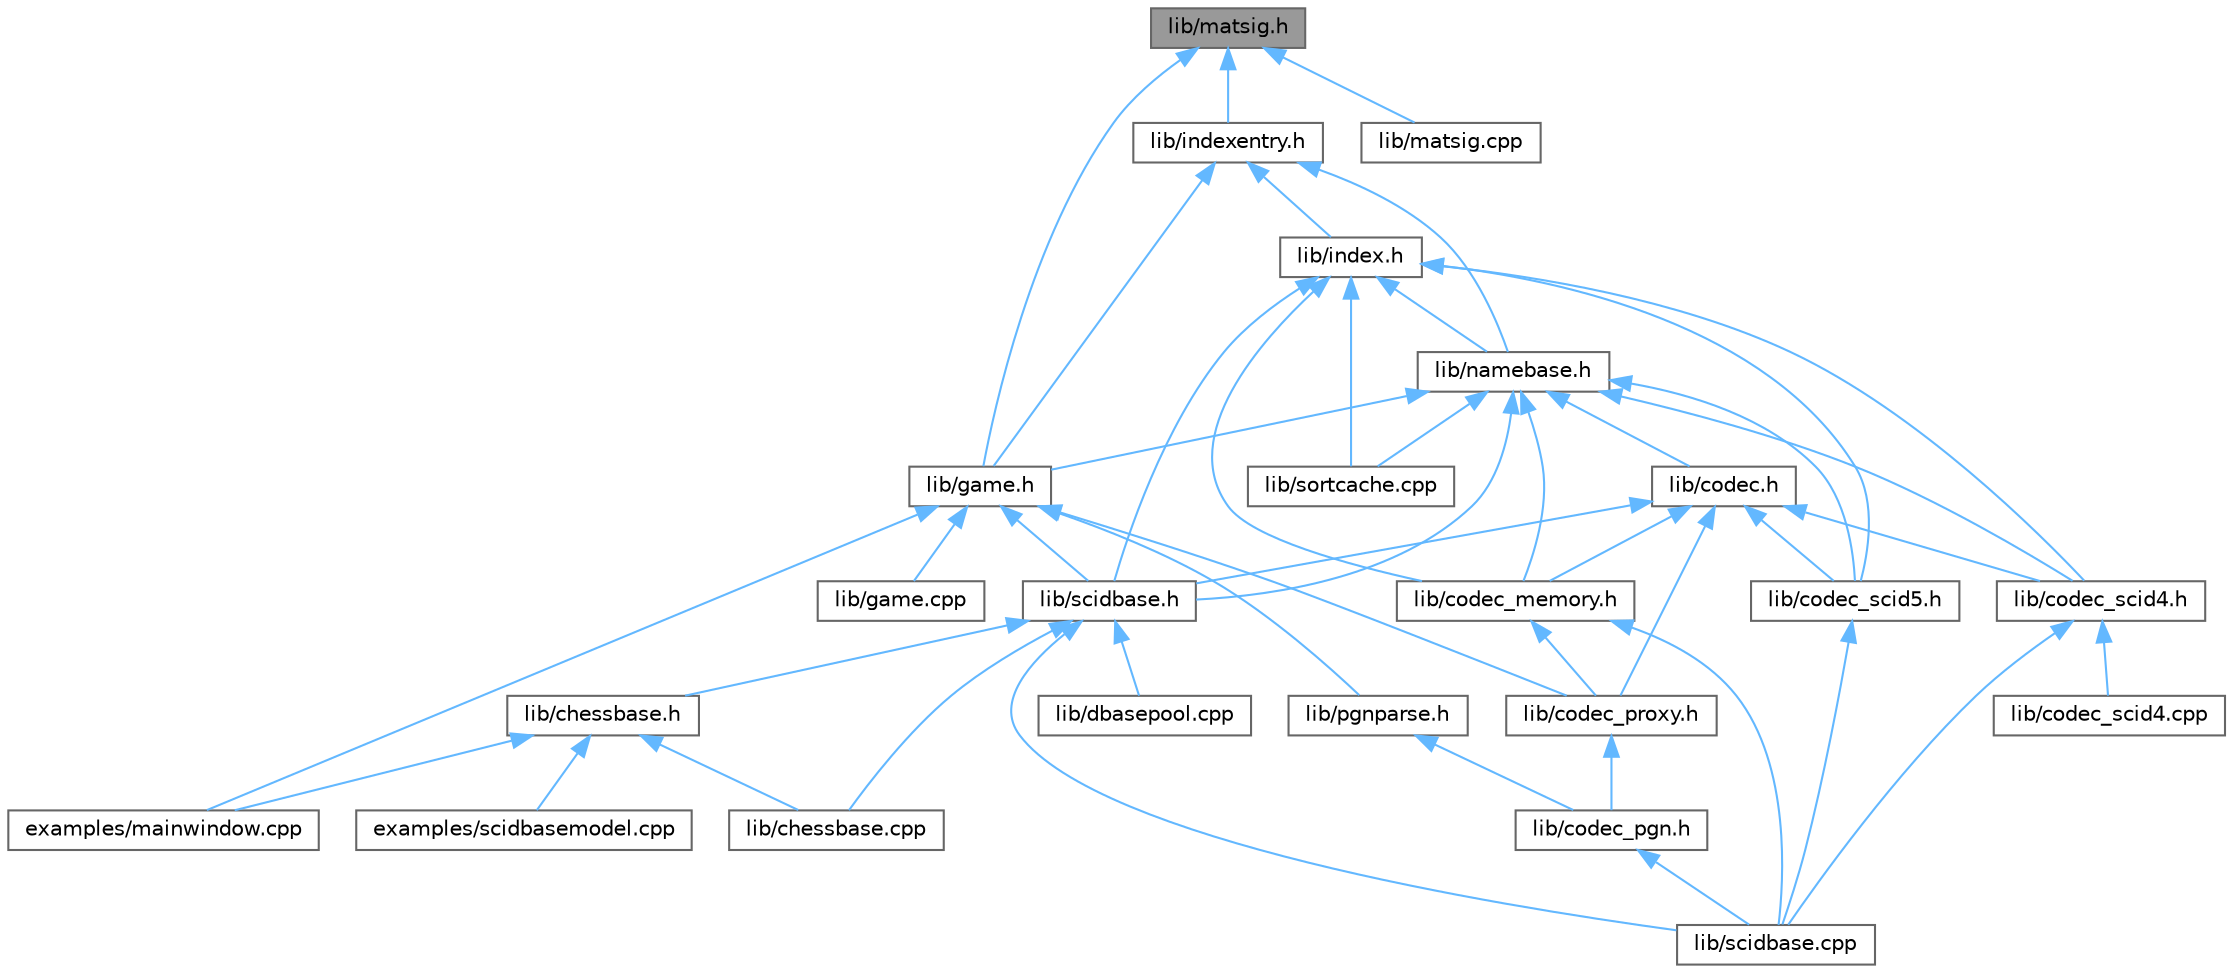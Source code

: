 digraph "lib/matsig.h"
{
 // LATEX_PDF_SIZE
  bgcolor="transparent";
  edge [fontname=Helvetica,fontsize=10,labelfontname=Helvetica,labelfontsize=10];
  node [fontname=Helvetica,fontsize=10,shape=box,height=0.2,width=0.4];
  Node1 [id="Node000001",label="lib/matsig.h",height=0.2,width=0.4,color="gray40", fillcolor="grey60", style="filled", fontcolor="black",tooltip=" "];
  Node1 -> Node2 [id="edge1_Node000001_Node000002",dir="back",color="steelblue1",style="solid",tooltip=" "];
  Node2 [id="Node000002",label="lib/game.h",height=0.2,width=0.4,color="grey40", fillcolor="white", style="filled",URL="$game_8h.html",tooltip=" "];
  Node2 -> Node3 [id="edge2_Node000002_Node000003",dir="back",color="steelblue1",style="solid",tooltip=" "];
  Node3 [id="Node000003",label="examples/mainwindow.cpp",height=0.2,width=0.4,color="grey40", fillcolor="white", style="filled",URL="$mainwindow_8cpp.html",tooltip=" "];
  Node2 -> Node4 [id="edge3_Node000002_Node000004",dir="back",color="steelblue1",style="solid",tooltip=" "];
  Node4 [id="Node000004",label="lib/codec_proxy.h",height=0.2,width=0.4,color="grey40", fillcolor="white", style="filled",URL="$codec__proxy_8h.html",tooltip=" "];
  Node4 -> Node5 [id="edge4_Node000004_Node000005",dir="back",color="steelblue1",style="solid",tooltip=" "];
  Node5 [id="Node000005",label="lib/codec_pgn.h",height=0.2,width=0.4,color="grey40", fillcolor="white", style="filled",URL="$codec__pgn_8h.html",tooltip=" "];
  Node5 -> Node6 [id="edge5_Node000005_Node000006",dir="back",color="steelblue1",style="solid",tooltip=" "];
  Node6 [id="Node000006",label="lib/scidbase.cpp",height=0.2,width=0.4,color="grey40", fillcolor="white", style="filled",URL="$scidbase_8cpp.html",tooltip=" "];
  Node2 -> Node7 [id="edge6_Node000002_Node000007",dir="back",color="steelblue1",style="solid",tooltip=" "];
  Node7 [id="Node000007",label="lib/game.cpp",height=0.2,width=0.4,color="grey40", fillcolor="white", style="filled",URL="$game_8cpp.html",tooltip=" "];
  Node2 -> Node8 [id="edge7_Node000002_Node000008",dir="back",color="steelblue1",style="solid",tooltip=" "];
  Node8 [id="Node000008",label="lib/pgnparse.h",height=0.2,width=0.4,color="grey40", fillcolor="white", style="filled",URL="$pgnparse_8h.html",tooltip=" "];
  Node8 -> Node5 [id="edge8_Node000008_Node000005",dir="back",color="steelblue1",style="solid",tooltip=" "];
  Node2 -> Node9 [id="edge9_Node000002_Node000009",dir="back",color="steelblue1",style="solid",tooltip=" "];
  Node9 [id="Node000009",label="lib/scidbase.h",height=0.2,width=0.4,color="grey40", fillcolor="white", style="filled",URL="$scidbase_8h.html",tooltip=" "];
  Node9 -> Node10 [id="edge10_Node000009_Node000010",dir="back",color="steelblue1",style="solid",tooltip=" "];
  Node10 [id="Node000010",label="lib/chessbase.cpp",height=0.2,width=0.4,color="grey40", fillcolor="white", style="filled",URL="$chessbase_8cpp.html",tooltip=" "];
  Node9 -> Node11 [id="edge11_Node000009_Node000011",dir="back",color="steelblue1",style="solid",tooltip=" "];
  Node11 [id="Node000011",label="lib/chessbase.h",height=0.2,width=0.4,color="grey40", fillcolor="white", style="filled",URL="$chessbase_8h.html",tooltip=" "];
  Node11 -> Node3 [id="edge12_Node000011_Node000003",dir="back",color="steelblue1",style="solid",tooltip=" "];
  Node11 -> Node12 [id="edge13_Node000011_Node000012",dir="back",color="steelblue1",style="solid",tooltip=" "];
  Node12 [id="Node000012",label="examples/scidbasemodel.cpp",height=0.2,width=0.4,color="grey40", fillcolor="white", style="filled",URL="$scidbasemodel_8cpp.html",tooltip=" "];
  Node11 -> Node10 [id="edge14_Node000011_Node000010",dir="back",color="steelblue1",style="solid",tooltip=" "];
  Node9 -> Node13 [id="edge15_Node000009_Node000013",dir="back",color="steelblue1",style="solid",tooltip=" "];
  Node13 [id="Node000013",label="lib/dbasepool.cpp",height=0.2,width=0.4,color="grey40", fillcolor="white", style="filled",URL="$dbasepool_8cpp.html",tooltip=" "];
  Node9 -> Node6 [id="edge16_Node000009_Node000006",dir="back",color="steelblue1",style="solid",tooltip=" "];
  Node1 -> Node14 [id="edge17_Node000001_Node000014",dir="back",color="steelblue1",style="solid",tooltip=" "];
  Node14 [id="Node000014",label="lib/indexentry.h",height=0.2,width=0.4,color="grey40", fillcolor="white", style="filled",URL="$indexentry_8h.html",tooltip=" "];
  Node14 -> Node2 [id="edge18_Node000014_Node000002",dir="back",color="steelblue1",style="solid",tooltip=" "];
  Node14 -> Node15 [id="edge19_Node000014_Node000015",dir="back",color="steelblue1",style="solid",tooltip=" "];
  Node15 [id="Node000015",label="lib/index.h",height=0.2,width=0.4,color="grey40", fillcolor="white", style="filled",URL="$index_8h.html",tooltip=" "];
  Node15 -> Node16 [id="edge20_Node000015_Node000016",dir="back",color="steelblue1",style="solid",tooltip=" "];
  Node16 [id="Node000016",label="lib/codec_memory.h",height=0.2,width=0.4,color="grey40", fillcolor="white", style="filled",URL="$codec__memory_8h.html",tooltip=" "];
  Node16 -> Node4 [id="edge21_Node000016_Node000004",dir="back",color="steelblue1",style="solid",tooltip=" "];
  Node16 -> Node6 [id="edge22_Node000016_Node000006",dir="back",color="steelblue1",style="solid",tooltip=" "];
  Node15 -> Node17 [id="edge23_Node000015_Node000017",dir="back",color="steelblue1",style="solid",tooltip=" "];
  Node17 [id="Node000017",label="lib/codec_scid4.h",height=0.2,width=0.4,color="grey40", fillcolor="white", style="filled",URL="$codec__scid4_8h.html",tooltip=" "];
  Node17 -> Node18 [id="edge24_Node000017_Node000018",dir="back",color="steelblue1",style="solid",tooltip=" "];
  Node18 [id="Node000018",label="lib/codec_scid4.cpp",height=0.2,width=0.4,color="grey40", fillcolor="white", style="filled",URL="$codec__scid4_8cpp.html",tooltip=" "];
  Node17 -> Node6 [id="edge25_Node000017_Node000006",dir="back",color="steelblue1",style="solid",tooltip=" "];
  Node15 -> Node19 [id="edge26_Node000015_Node000019",dir="back",color="steelblue1",style="solid",tooltip=" "];
  Node19 [id="Node000019",label="lib/codec_scid5.h",height=0.2,width=0.4,color="grey40", fillcolor="white", style="filled",URL="$codec__scid5_8h.html",tooltip=" "];
  Node19 -> Node6 [id="edge27_Node000019_Node000006",dir="back",color="steelblue1",style="solid",tooltip=" "];
  Node15 -> Node20 [id="edge28_Node000015_Node000020",dir="back",color="steelblue1",style="solid",tooltip=" "];
  Node20 [id="Node000020",label="lib/namebase.h",height=0.2,width=0.4,color="grey40", fillcolor="white", style="filled",URL="$namebase_8h.html",tooltip=" "];
  Node20 -> Node21 [id="edge29_Node000020_Node000021",dir="back",color="steelblue1",style="solid",tooltip=" "];
  Node21 [id="Node000021",label="lib/codec.h",height=0.2,width=0.4,color="grey40", fillcolor="white", style="filled",URL="$codec_8h.html",tooltip=" "];
  Node21 -> Node16 [id="edge30_Node000021_Node000016",dir="back",color="steelblue1",style="solid",tooltip=" "];
  Node21 -> Node4 [id="edge31_Node000021_Node000004",dir="back",color="steelblue1",style="solid",tooltip=" "];
  Node21 -> Node17 [id="edge32_Node000021_Node000017",dir="back",color="steelblue1",style="solid",tooltip=" "];
  Node21 -> Node19 [id="edge33_Node000021_Node000019",dir="back",color="steelblue1",style="solid",tooltip=" "];
  Node21 -> Node9 [id="edge34_Node000021_Node000009",dir="back",color="steelblue1",style="solid",tooltip=" "];
  Node20 -> Node16 [id="edge35_Node000020_Node000016",dir="back",color="steelblue1",style="solid",tooltip=" "];
  Node20 -> Node17 [id="edge36_Node000020_Node000017",dir="back",color="steelblue1",style="solid",tooltip=" "];
  Node20 -> Node19 [id="edge37_Node000020_Node000019",dir="back",color="steelblue1",style="solid",tooltip=" "];
  Node20 -> Node2 [id="edge38_Node000020_Node000002",dir="back",color="steelblue1",style="solid",tooltip=" "];
  Node20 -> Node9 [id="edge39_Node000020_Node000009",dir="back",color="steelblue1",style="solid",tooltip=" "];
  Node20 -> Node22 [id="edge40_Node000020_Node000022",dir="back",color="steelblue1",style="solid",tooltip=" "];
  Node22 [id="Node000022",label="lib/sortcache.cpp",height=0.2,width=0.4,color="grey40", fillcolor="white", style="filled",URL="$sortcache_8cpp.html",tooltip=" "];
  Node15 -> Node9 [id="edge41_Node000015_Node000009",dir="back",color="steelblue1",style="solid",tooltip=" "];
  Node15 -> Node22 [id="edge42_Node000015_Node000022",dir="back",color="steelblue1",style="solid",tooltip=" "];
  Node14 -> Node20 [id="edge43_Node000014_Node000020",dir="back",color="steelblue1",style="solid",tooltip=" "];
  Node1 -> Node23 [id="edge44_Node000001_Node000023",dir="back",color="steelblue1",style="solid",tooltip=" "];
  Node23 [id="Node000023",label="lib/matsig.cpp",height=0.2,width=0.4,color="grey40", fillcolor="white", style="filled",URL="$matsig_8cpp.html",tooltip=" "];
}
